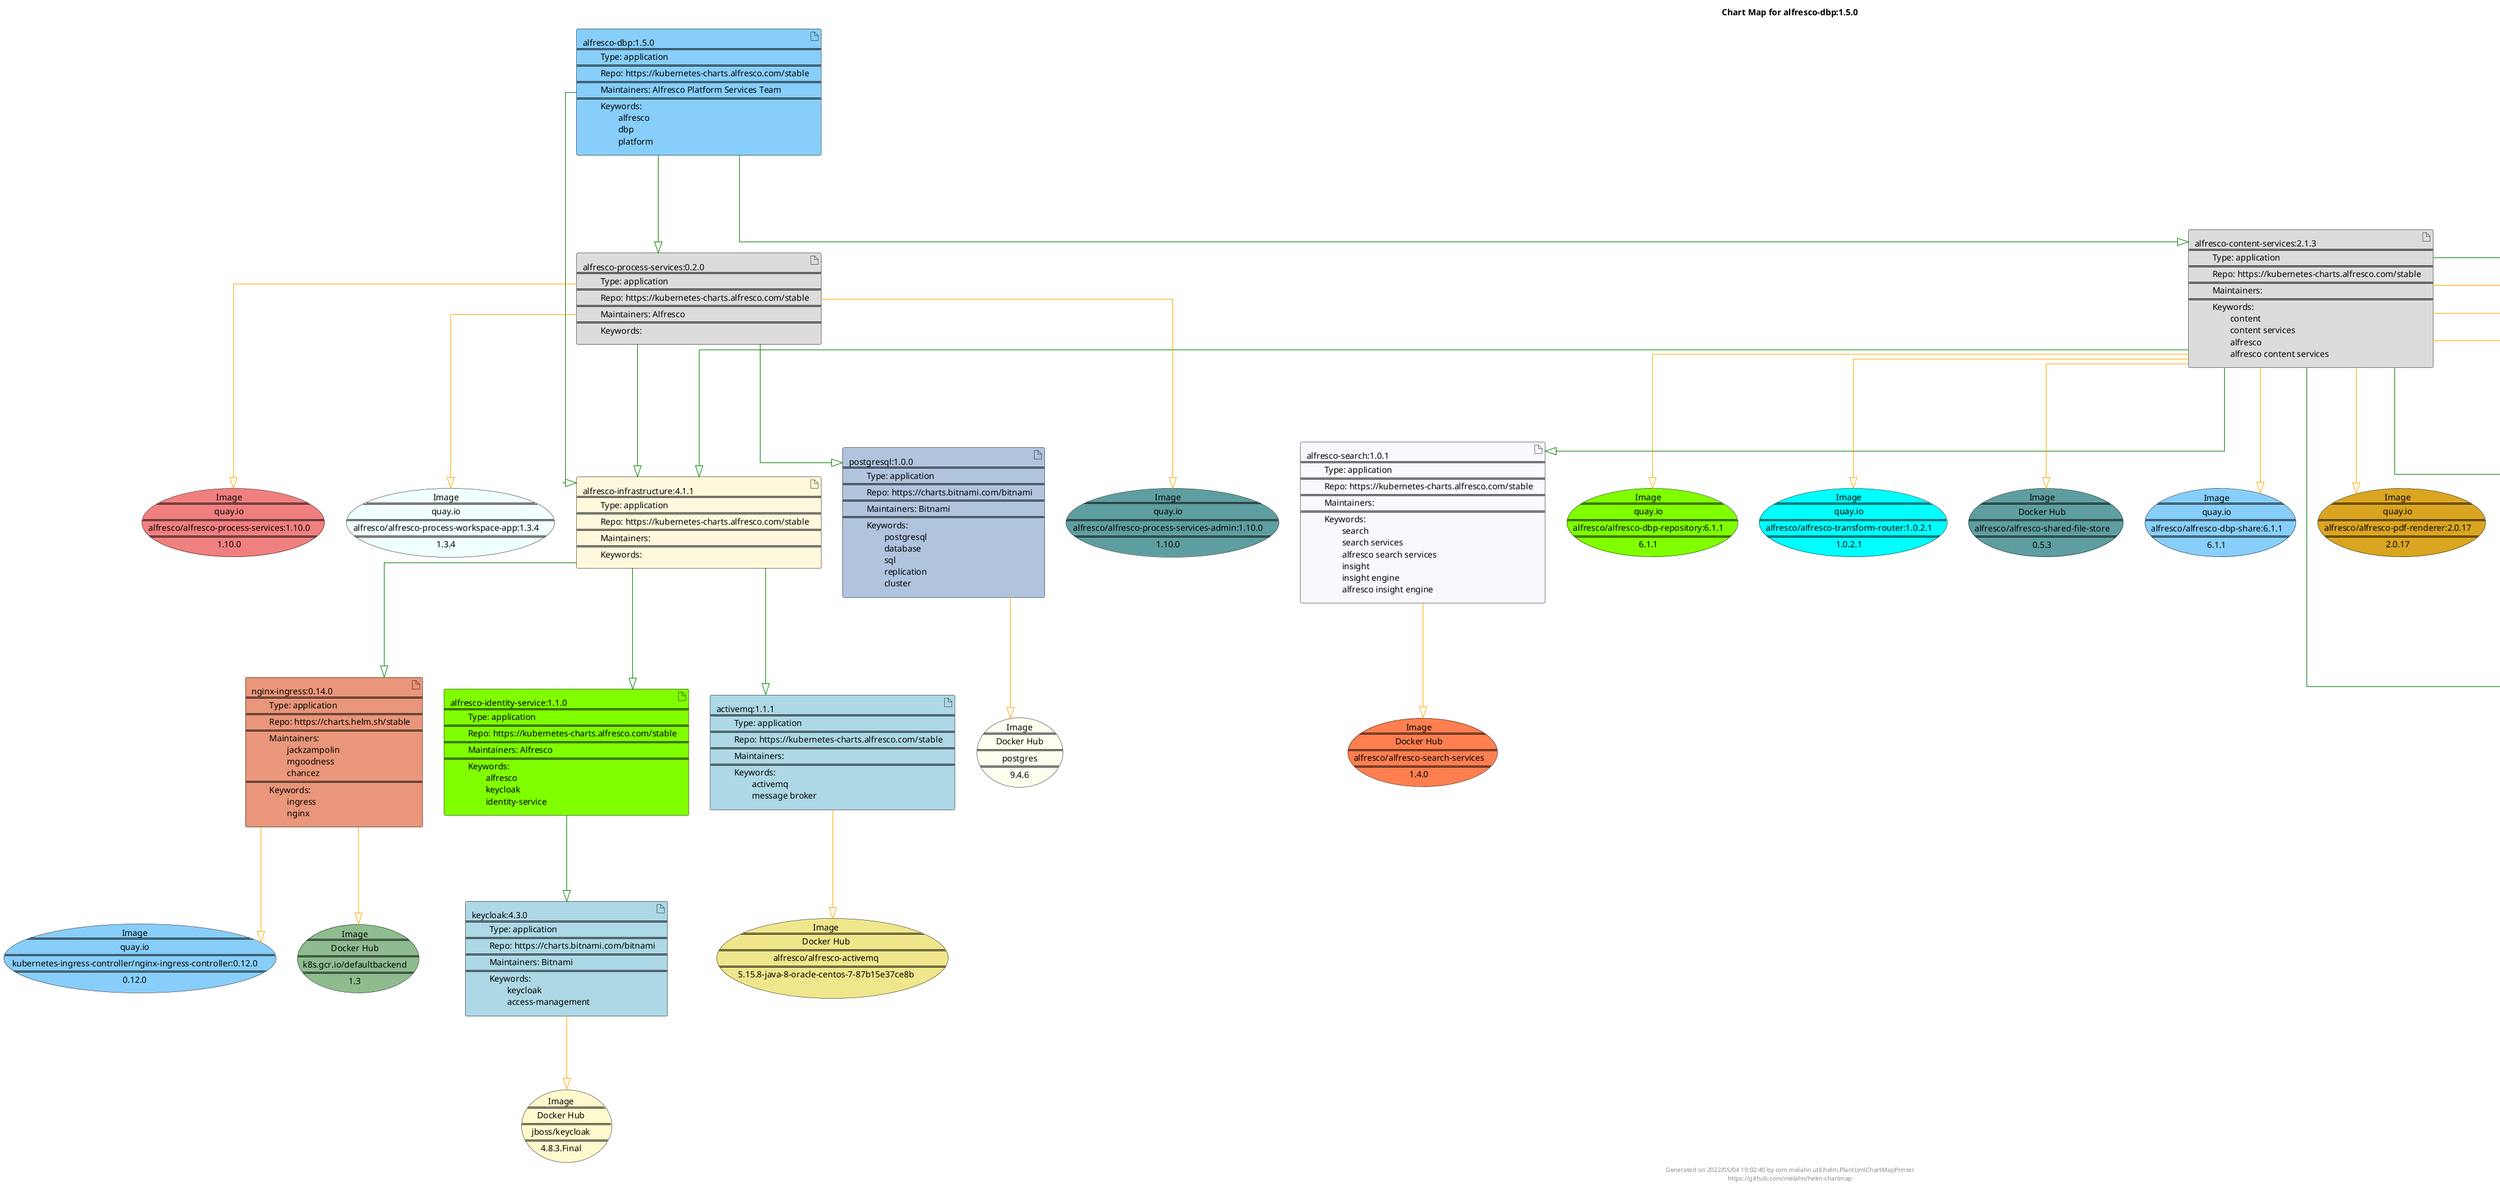 @startuml
skinparam linetype ortho
skinparam backgroundColor white
skinparam usecaseBorderColor black
skinparam usecaseArrowColor LightSlateGray
skinparam artifactBorderColor black
skinparam artifactArrowColor LightSlateGray

title Chart Map for alfresco-dbp:1.5.0

'There are 13 referenced Helm Charts
artifact "postgresql:0.9.3\n====\n\tType: application\n====\n\tRepo: https://charts.helm.sh/stable\n====\n\tMaintainers: databus23\n====\n\tKeywords: \n\t\tpostgresql\n\t\tpostgres\n\t\tdatabase\n\t\tsql" as postgresql_0_9_3 #LightSteelBlue
artifact "alfresco-process-services:0.2.0\n====\n\tType: application\n====\n\tRepo: https://kubernetes-charts.alfresco.com/stable\n====\n\tMaintainers: Alfresco\n====\n\tKeywords: " as alfresco_process_services_0_2_0 #Gainsboro
artifact "alfresco-sync-service:1.1.1\n====\n\tType: application\n====\n\tRepo: https://kubernetes-charts.alfresco.com/stable\n====\n\tMaintainers: Alfresco Apps Repo Team\n====\n\tKeywords: \n\t\tsyncservice\n\t\talfresco\n\t\tapplication" as alfresco_sync_service_1_1_1 #CadetBlue
artifact "alfresco-digital-workspace:2.2.0\n====\n\tType: application\n====\n\tRepo: https://kubernetes-charts.alfresco.com/stable\n====\n\tMaintainers: \n====\n\tKeywords: \n\t\talfresco\n\t\tdigital workspace" as alfresco_digital_workspace_2_2_0 #DodgerBlue
artifact "alfresco-identity-service:1.1.0\n====\n\tType: application\n====\n\tRepo: https://kubernetes-charts.alfresco.com/stable\n====\n\tMaintainers: Alfresco\n====\n\tKeywords: \n\t\talfresco\n\t\tkeycloak\n\t\tidentity-service" as alfresco_identity_service_1_1_0 #Chartreuse
artifact "alfresco-dbp:1.5.0\n====\n\tType: application\n====\n\tRepo: https://kubernetes-charts.alfresco.com/stable\n====\n\tMaintainers: Alfresco Platform Services Team\n====\n\tKeywords: \n\t\talfresco\n\t\tdbp\n\t\tplatform" as alfresco_dbp_1_5_0 #LightSkyBlue
artifact "alfresco-content-services:2.1.3\n====\n\tType: application\n====\n\tRepo: https://kubernetes-charts.alfresco.com/stable\n====\n\tMaintainers: \n====\n\tKeywords: \n\t\tcontent\n\t\tcontent services\n\t\talfresco\n\t\talfresco content services" as alfresco_content_services_2_1_3 #Gainsboro
artifact "activemq:1.1.1\n====\n\tType: application\n====\n\tRepo: https://kubernetes-charts.alfresco.com/stable\n====\n\tMaintainers: \n====\n\tKeywords: \n\t\tactivemq\n\t\tmessage broker" as activemq_1_1_1 #LightBlue
artifact "alfresco-infrastructure:4.1.1\n====\n\tType: application\n====\n\tRepo: https://kubernetes-charts.alfresco.com/stable\n====\n\tMaintainers: \n====\n\tKeywords: " as alfresco_infrastructure_4_1_1 #Cornsilk
artifact "alfresco-search:1.0.1\n====\n\tType: application\n====\n\tRepo: https://kubernetes-charts.alfresco.com/stable\n====\n\tMaintainers: \n====\n\tKeywords: \n\t\tsearch\n\t\tsearch services\n\t\talfresco search services\n\t\tinsight\n\t\tinsight engine\n\t\talfresco insight engine" as alfresco_search_1_0_1 #GhostWhite
artifact "postgresql:1.0.0\n====\n\tType: application\n====\n\tRepo: https://charts.bitnami.com/bitnami\n====\n\tMaintainers: Bitnami\n====\n\tKeywords: \n\t\tpostgresql\n\t\tdatabase\n\t\tsql\n\t\treplication\n\t\tcluster" as postgresql_1_0_0 #LightSteelBlue
artifact "nginx-ingress:0.14.0\n====\n\tType: application\n====\n\tRepo: https://charts.helm.sh/stable\n====\n\tMaintainers: \n\t\tjackzampolin\n\t\tmgoodness\n\t\tchancez\n====\n\tKeywords: \n\t\tingress\n\t\tnginx" as nginx_ingress_0_14_0 #DarkSalmon
artifact "keycloak:4.3.0\n====\n\tType: application\n====\n\tRepo: https://charts.bitnami.com/bitnami\n====\n\tMaintainers: Bitnami\n====\n\tKeywords: \n\t\tkeycloak\n\t\taccess-management" as keycloak_4_3_0 #LightBlue

'There are 21 referenced Docker Images
usecase "Image\n====\nDocker Hub\n====\npostgres\n====\n11.4" as postgres_11_4 #Ivory
usecase "Image\n====\nquay.io\n====\nalfresco/alfresco-digital-workspace:1.3.0\n====\n1.3.0" as quay_io_alfresco_alfresco_digital_workspace_1_3_0 #FloralWhite
usecase "Image\n====\nDocker Hub\n====\npostgres\n====\n10.1" as postgres_10_1 #Ivory
usecase "Image\n====\nquay.io\n====\nalfresco/alfresco-dbp-repository:6.1.1\n====\n6.1.1" as quay_io_alfresco_alfresco_dbp_repository_6_1_1 #Chartreuse
usecase "Image\n====\nquay.io\n====\nalfresco/alfresco-transform-router:1.0.2.1\n====\n1.0.2.1" as quay_io_alfresco_alfresco_transform_router_1_0_2_1 #Aqua
usecase "Image\n====\nquay.io\n====\nalfresco/alfresco-process-services-admin:1.10.0\n====\n1.10.0" as quay_io_alfresco_alfresco_process_services_admin_1_10_0 #CadetBlue
usecase "Image\n====\nDocker Hub\n====\nalfresco/alfresco-shared-file-store\n====\n0.5.3" as alfresco_alfresco_shared_file_store_0_5_3 #CadetBlue
usecase "Image\n====\nDocker Hub\n====\npostgres\n====\n9.4.6" as postgres_9_4_6 #Ivory
usecase "Image\n====\nquay.io\n====\nkubernetes-ingress-controller/nginx-ingress-controller:0.12.0\n====\n0.12.0" as quay_io_kubernetes_ingress_controller_nginx_ingress_controller_0_12_0 #LightSkyBlue
usecase "Image\n====\nquay.io\n====\nalfresco/alfresco-process-services:1.10.0\n====\n1.10.0" as quay_io_alfresco_alfresco_process_services_1_10_0 #LightCoral
usecase "Image\n====\nquay.io\n====\nalfresco/alfresco-dbp-share:6.1.1\n====\n6.1.1" as quay_io_alfresco_alfresco_dbp_share_6_1_1 #LightSkyBlue
usecase "Image\n====\nDocker Hub\n====\nalfresco/alfresco-activemq\n====\n5.15.8-java-8-oracle-centos-7-87b15e37ce8b" as alfresco_alfresco_activemq_5_15_8_java_8_oracle_centos_7_87b15e37ce8b #Khaki
usecase "Image\n====\nquay.io\n====\nalfresco/alfresco-process-workspace-app:1.3.4\n====\n1.3.4" as quay_io_alfresco_alfresco_process_workspace_app_1_3_4 #Azure
usecase "Image\n====\nquay.io\n====\nalfresco/alfresco-pdf-renderer:2.0.17\n====\n2.0.17" as quay_io_alfresco_alfresco_pdf_renderer_2_0_17 #GoldenRod
usecase "Image\n====\nquay.io\n====\nalfresco/service-sync:3.1.2\n====\n3.1.2" as quay_io_alfresco_service_sync_3_1_2 #LightPink
usecase "Image\n====\nDocker Hub\n====\njboss/keycloak\n====\n4.8.3.Final" as jboss_keycloak_4_8_3_Final #LemonChiffon
usecase "Image\n====\nquay.io\n====\nalfresco/alfresco-imagemagick:2.0.17\n====\n2.0.17" as quay_io_alfresco_alfresco_imagemagick_2_0_17 #Cyan
usecase "Image\n====\nDocker Hub\n====\nk8s.gcr.io/defaultbackend\n====\n1.3" as k8s_gcr_io_defaultbackend_1_3 #DarkSeaGreen
usecase "Image\n====\nquay.io\n====\nalfresco/alfresco-tika:2.0.17\n====\n2.0.17" as quay_io_alfresco_alfresco_tika_2_0_17 #Khaki
usecase "Image\n====\nDocker Hub\n====\nalfresco/alfresco-search-services\n====\n1.4.0" as alfresco_alfresco_search_services_1_4_0 #Coral
usecase "Image\n====\nquay.io\n====\nalfresco/alfresco-libreoffice:2.0.17\n====\n2.0.17" as quay_io_alfresco_alfresco_libreoffice_2_0_17 #Khaki

'Chart Dependencies
alfresco_dbp_1_5_0--[#green]-|>alfresco_infrastructure_4_1_1
alfresco_infrastructure_4_1_1--[#green]-|>activemq_1_1_1
alfresco_infrastructure_4_1_1--[#green]-|>alfresco_identity_service_1_1_0
alfresco_identity_service_1_1_0--[#green]-|>keycloak_4_3_0
alfresco_infrastructure_4_1_1--[#green]-|>nginx_ingress_0_14_0
alfresco_dbp_1_5_0--[#green]-|>alfresco_process_services_0_2_0
alfresco_process_services_0_2_0--[#green]-|>postgresql_1_0_0
alfresco_process_services_0_2_0--[#green]-|>alfresco_infrastructure_4_1_1
alfresco_dbp_1_5_0--[#green]-|>alfresco_content_services_2_1_3
alfresco_content_services_2_1_3--[#green]-|>alfresco_sync_service_1_1_1
alfresco_sync_service_1_1_1--[#green]-|>postgresql_0_9_3
alfresco_content_services_2_1_3--[#green]-|>postgresql_0_9_3
alfresco_content_services_2_1_3--[#green]-|>alfresco_infrastructure_4_1_1
alfresco_content_services_2_1_3--[#green]-|>alfresco_digital_workspace_2_2_0
alfresco_content_services_2_1_3--[#green]-|>alfresco_search_1_0_1
postgresql_0_9_3--[#orange]-|>postgres_11_4
postgresql_0_9_3--[#orange]-|>postgres_10_1
alfresco_process_services_0_2_0--[#orange]-|>quay_io_alfresco_alfresco_process_services_admin_1_10_0
alfresco_process_services_0_2_0--[#orange]-|>quay_io_alfresco_alfresco_process_services_1_10_0
alfresco_process_services_0_2_0--[#orange]-|>quay_io_alfresco_alfresco_process_workspace_app_1_3_4
alfresco_sync_service_1_1_1--[#orange]-|>quay_io_alfresco_service_sync_3_1_2
alfresco_digital_workspace_2_2_0--[#orange]-|>quay_io_alfresco_alfresco_digital_workspace_1_3_0
alfresco_content_services_2_1_3--[#orange]-|>quay_io_alfresco_alfresco_tika_2_0_17
alfresco_content_services_2_1_3--[#orange]-|>quay_io_alfresco_alfresco_dbp_repository_6_1_1
alfresco_content_services_2_1_3--[#orange]-|>quay_io_alfresco_alfresco_pdf_renderer_2_0_17
alfresco_content_services_2_1_3--[#orange]-|>alfresco_alfresco_shared_file_store_0_5_3
alfresco_content_services_2_1_3--[#orange]-|>quay_io_alfresco_alfresco_dbp_share_6_1_1
alfresco_content_services_2_1_3--[#orange]-|>quay_io_alfresco_alfresco_transform_router_1_0_2_1
alfresco_content_services_2_1_3--[#orange]-|>quay_io_alfresco_alfresco_libreoffice_2_0_17
alfresco_content_services_2_1_3--[#orange]-|>quay_io_alfresco_alfresco_imagemagick_2_0_17
activemq_1_1_1--[#orange]-|>alfresco_alfresco_activemq_5_15_8_java_8_oracle_centos_7_87b15e37ce8b
alfresco_search_1_0_1--[#orange]-|>alfresco_alfresco_search_services_1_4_0
postgresql_1_0_0--[#orange]-|>postgres_9_4_6
nginx_ingress_0_14_0--[#orange]-|>k8s_gcr_io_defaultbackend_1_3
nginx_ingress_0_14_0--[#orange]-|>quay_io_kubernetes_ingress_controller_nginx_ingress_controller_0_12_0
keycloak_4_3_0--[#orange]-|>jboss_keycloak_4_8_3_Final

center footer Generated on 2022/05/04 19:02:40 by com.melahn.util.helm.PlantUmlChartMapPrinter\nhttps://github.com/melahn/helm-chartmap
@enduml
